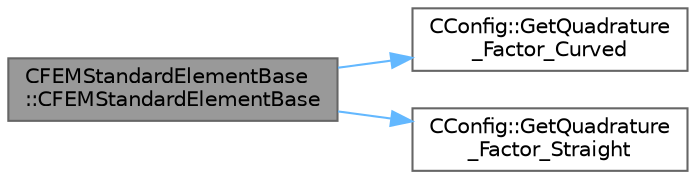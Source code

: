 digraph "CFEMStandardElementBase::CFEMStandardElementBase"
{
 // LATEX_PDF_SIZE
  bgcolor="transparent";
  edge [fontname=Helvetica,fontsize=10,labelfontname=Helvetica,labelfontsize=10];
  node [fontname=Helvetica,fontsize=10,shape=box,height=0.2,width=0.4];
  rankdir="LR";
  Node1 [id="Node000001",label="CFEMStandardElementBase\l::CFEMStandardElementBase",height=0.2,width=0.4,color="gray40", fillcolor="grey60", style="filled", fontcolor="black",tooltip="Alternative constructor."];
  Node1 -> Node2 [id="edge1_Node000001_Node000002",color="steelblue1",style="solid",tooltip=" "];
  Node2 [id="Node000002",label="CConfig::GetQuadrature\l_Factor_Curved",height=0.2,width=0.4,color="grey40", fillcolor="white", style="filled",URL="$classCConfig.html#a327e9a26e0fbd3a012a264923f3a1be6",tooltip="Get the factor applied during quadrature of curved elements."];
  Node1 -> Node3 [id="edge2_Node000001_Node000003",color="steelblue1",style="solid",tooltip=" "];
  Node3 [id="Node000003",label="CConfig::GetQuadrature\l_Factor_Straight",height=0.2,width=0.4,color="grey40", fillcolor="white", style="filled",URL="$classCConfig.html#aff94e1be1fb0285007575ebcb27bff0d",tooltip="Get the factor applied during quadrature of straight elements."];
}
